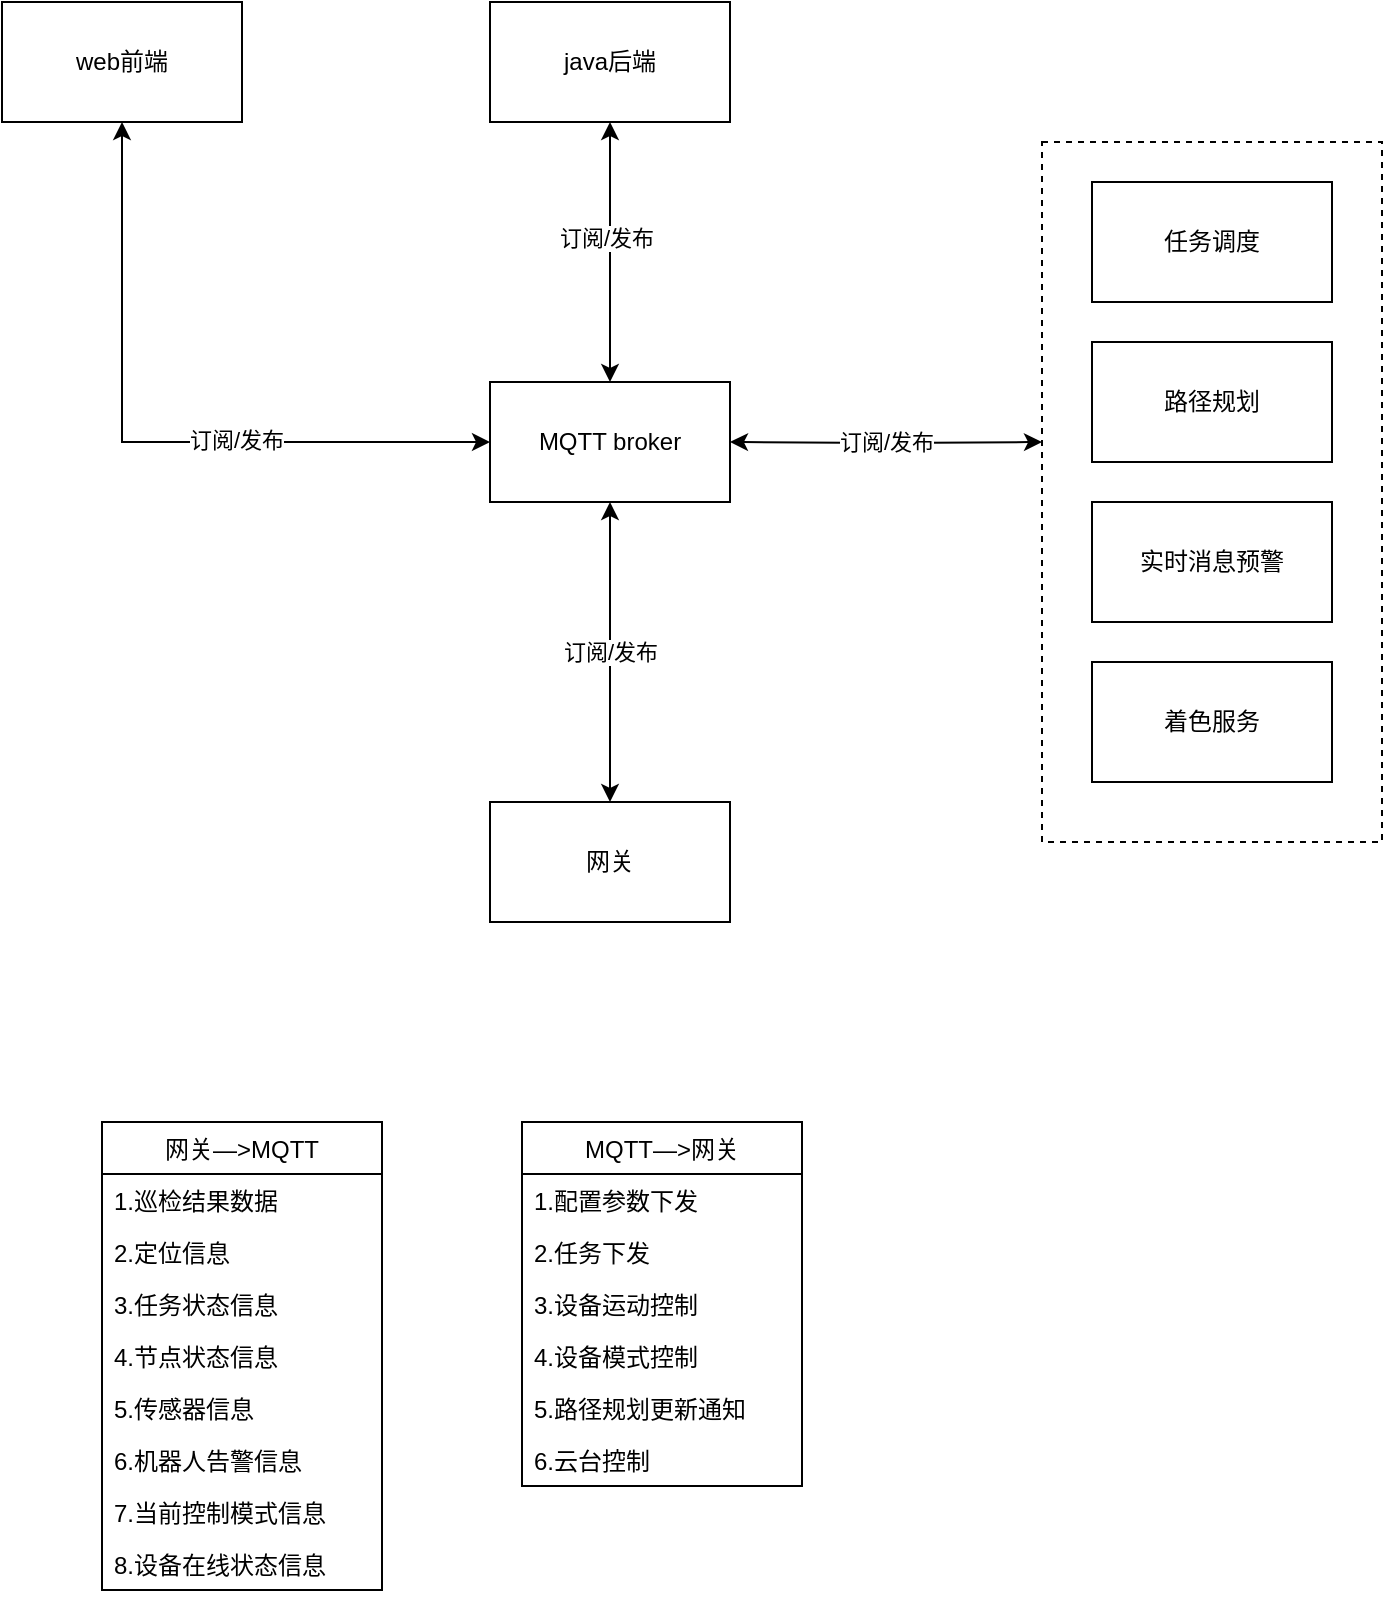 <mxfile version="14.6.3" type="github">
  <diagram id="mSy1AuAVxe22ZnLyFNmL" name="第 1 页">
    <mxGraphModel dx="1412" dy="698" grid="1" gridSize="10" guides="1" tooltips="1" connect="1" arrows="1" fold="1" page="1" pageScale="1" pageWidth="827" pageHeight="1169" math="0" shadow="0">
      <root>
        <mxCell id="0" />
        <mxCell id="1" parent="0" />
        <mxCell id="uBkenq1J7Bc0aekrVSAU-7" value="订阅/发布" style="edgeStyle=orthogonalEdgeStyle;rounded=0;orthogonalLoop=1;jettySize=auto;html=1;exitX=0.5;exitY=0;exitDx=0;exitDy=0;entryX=0.5;entryY=1;entryDx=0;entryDy=0;startArrow=classic;startFill=1;" edge="1" parent="1" source="uBkenq1J7Bc0aekrVSAU-1" target="uBkenq1J7Bc0aekrVSAU-2">
          <mxGeometry relative="1" as="geometry" />
        </mxCell>
        <mxCell id="uBkenq1J7Bc0aekrVSAU-1" value="网关" style="rounded=0;whiteSpace=wrap;html=1;" vertex="1" parent="1">
          <mxGeometry x="294" y="520" width="120" height="60" as="geometry" />
        </mxCell>
        <mxCell id="uBkenq1J7Bc0aekrVSAU-9" style="edgeStyle=orthogonalEdgeStyle;rounded=0;orthogonalLoop=1;jettySize=auto;html=1;exitX=0.5;exitY=0;exitDx=0;exitDy=0;entryX=0.5;entryY=1;entryDx=0;entryDy=0;startArrow=classic;startFill=1;" edge="1" parent="1" source="uBkenq1J7Bc0aekrVSAU-2" target="uBkenq1J7Bc0aekrVSAU-8">
          <mxGeometry relative="1" as="geometry" />
        </mxCell>
        <mxCell id="uBkenq1J7Bc0aekrVSAU-10" value="订阅/发布" style="edgeLabel;html=1;align=center;verticalAlign=middle;resizable=0;points=[];" vertex="1" connectable="0" parent="uBkenq1J7Bc0aekrVSAU-9">
          <mxGeometry x="0.108" y="2" relative="1" as="geometry">
            <mxPoint as="offset" />
          </mxGeometry>
        </mxCell>
        <mxCell id="uBkenq1J7Bc0aekrVSAU-2" value="MQTT broker" style="rounded=0;whiteSpace=wrap;html=1;" vertex="1" parent="1">
          <mxGeometry x="294" y="310" width="120" height="60" as="geometry" />
        </mxCell>
        <mxCell id="uBkenq1J7Bc0aekrVSAU-8" value="java后端" style="rounded=0;whiteSpace=wrap;html=1;" vertex="1" parent="1">
          <mxGeometry x="294" y="120" width="120" height="60" as="geometry" />
        </mxCell>
        <mxCell id="uBkenq1J7Bc0aekrVSAU-12" style="edgeStyle=orthogonalEdgeStyle;rounded=0;orthogonalLoop=1;jettySize=auto;html=1;exitX=0.5;exitY=1;exitDx=0;exitDy=0;entryX=0;entryY=0.5;entryDx=0;entryDy=0;startArrow=classic;startFill=1;" edge="1" parent="1" source="uBkenq1J7Bc0aekrVSAU-11" target="uBkenq1J7Bc0aekrVSAU-2">
          <mxGeometry relative="1" as="geometry" />
        </mxCell>
        <mxCell id="uBkenq1J7Bc0aekrVSAU-13" value="订阅/发布" style="edgeLabel;html=1;align=center;verticalAlign=middle;resizable=0;points=[];" vertex="1" connectable="0" parent="uBkenq1J7Bc0aekrVSAU-12">
          <mxGeometry x="0.258" y="1" relative="1" as="geometry">
            <mxPoint as="offset" />
          </mxGeometry>
        </mxCell>
        <mxCell id="uBkenq1J7Bc0aekrVSAU-11" value="web前端" style="rounded=0;whiteSpace=wrap;html=1;" vertex="1" parent="1">
          <mxGeometry x="50" y="120" width="120" height="60" as="geometry" />
        </mxCell>
        <mxCell id="uBkenq1J7Bc0aekrVSAU-15" value="订阅/发布" style="edgeStyle=orthogonalEdgeStyle;rounded=0;orthogonalLoop=1;jettySize=auto;html=1;exitX=0;exitY=0.5;exitDx=0;exitDy=0;entryX=1;entryY=0.5;entryDx=0;entryDy=0;startArrow=classic;startFill=1;" edge="1" parent="1" target="uBkenq1J7Bc0aekrVSAU-2">
          <mxGeometry relative="1" as="geometry">
            <mxPoint x="570" y="340" as="sourcePoint" />
          </mxGeometry>
        </mxCell>
        <mxCell id="uBkenq1J7Bc0aekrVSAU-18" value="网关—&gt;MQTT" style="swimlane;fontStyle=0;childLayout=stackLayout;horizontal=1;startSize=26;fillColor=none;horizontalStack=0;resizeParent=1;resizeParentMax=0;resizeLast=0;collapsible=1;marginBottom=0;" vertex="1" parent="1">
          <mxGeometry x="100" y="680" width="140" height="234" as="geometry">
            <mxRectangle x="100" y="680" width="110" height="26" as="alternateBounds" />
          </mxGeometry>
        </mxCell>
        <mxCell id="uBkenq1J7Bc0aekrVSAU-19" value="1.巡检结果数据" style="text;strokeColor=none;fillColor=none;align=left;verticalAlign=top;spacingLeft=4;spacingRight=4;overflow=hidden;rotatable=0;points=[[0,0.5],[1,0.5]];portConstraint=eastwest;" vertex="1" parent="uBkenq1J7Bc0aekrVSAU-18">
          <mxGeometry y="26" width="140" height="26" as="geometry" />
        </mxCell>
        <mxCell id="uBkenq1J7Bc0aekrVSAU-20" value="2.定位信息" style="text;strokeColor=none;fillColor=none;align=left;verticalAlign=top;spacingLeft=4;spacingRight=4;overflow=hidden;rotatable=0;points=[[0,0.5],[1,0.5]];portConstraint=eastwest;" vertex="1" parent="uBkenq1J7Bc0aekrVSAU-18">
          <mxGeometry y="52" width="140" height="26" as="geometry" />
        </mxCell>
        <mxCell id="uBkenq1J7Bc0aekrVSAU-21" value="3.任务状态信息" style="text;strokeColor=none;fillColor=none;align=left;verticalAlign=top;spacingLeft=4;spacingRight=4;overflow=hidden;rotatable=0;points=[[0,0.5],[1,0.5]];portConstraint=eastwest;" vertex="1" parent="uBkenq1J7Bc0aekrVSAU-18">
          <mxGeometry y="78" width="140" height="26" as="geometry" />
        </mxCell>
        <mxCell id="uBkenq1J7Bc0aekrVSAU-22" value="4.节点状态信息" style="text;strokeColor=none;fillColor=none;align=left;verticalAlign=top;spacingLeft=4;spacingRight=4;overflow=hidden;rotatable=0;points=[[0,0.5],[1,0.5]];portConstraint=eastwest;" vertex="1" parent="uBkenq1J7Bc0aekrVSAU-18">
          <mxGeometry y="104" width="140" height="26" as="geometry" />
        </mxCell>
        <mxCell id="uBkenq1J7Bc0aekrVSAU-23" value="5.传感器信息" style="text;strokeColor=none;fillColor=none;align=left;verticalAlign=top;spacingLeft=4;spacingRight=4;overflow=hidden;rotatable=0;points=[[0,0.5],[1,0.5]];portConstraint=eastwest;" vertex="1" parent="uBkenq1J7Bc0aekrVSAU-18">
          <mxGeometry y="130" width="140" height="26" as="geometry" />
        </mxCell>
        <mxCell id="uBkenq1J7Bc0aekrVSAU-24" value="6.机器人告警信息" style="text;strokeColor=none;fillColor=none;align=left;verticalAlign=top;spacingLeft=4;spacingRight=4;overflow=hidden;rotatable=0;points=[[0,0.5],[1,0.5]];portConstraint=eastwest;" vertex="1" parent="uBkenq1J7Bc0aekrVSAU-18">
          <mxGeometry y="156" width="140" height="26" as="geometry" />
        </mxCell>
        <mxCell id="uBkenq1J7Bc0aekrVSAU-25" value="7.当前控制模式信息" style="text;strokeColor=none;fillColor=none;align=left;verticalAlign=top;spacingLeft=4;spacingRight=4;overflow=hidden;rotatable=0;points=[[0,0.5],[1,0.5]];portConstraint=eastwest;" vertex="1" parent="uBkenq1J7Bc0aekrVSAU-18">
          <mxGeometry y="182" width="140" height="26" as="geometry" />
        </mxCell>
        <mxCell id="uBkenq1J7Bc0aekrVSAU-26" value="8.设备在线状态信息" style="text;strokeColor=none;fillColor=none;align=left;verticalAlign=top;spacingLeft=4;spacingRight=4;overflow=hidden;rotatable=0;points=[[0,0.5],[1,0.5]];portConstraint=eastwest;" vertex="1" parent="uBkenq1J7Bc0aekrVSAU-18">
          <mxGeometry y="208" width="140" height="26" as="geometry" />
        </mxCell>
        <mxCell id="uBkenq1J7Bc0aekrVSAU-27" value="MQTT—&gt;网关" style="swimlane;fontStyle=0;childLayout=stackLayout;horizontal=1;startSize=26;fillColor=none;horizontalStack=0;resizeParent=1;resizeParentMax=0;resizeLast=0;collapsible=1;marginBottom=0;" vertex="1" parent="1">
          <mxGeometry x="310" y="680" width="140" height="182" as="geometry">
            <mxRectangle x="100" y="680" width="110" height="26" as="alternateBounds" />
          </mxGeometry>
        </mxCell>
        <mxCell id="uBkenq1J7Bc0aekrVSAU-28" value="1.配置参数下发" style="text;strokeColor=none;fillColor=none;align=left;verticalAlign=top;spacingLeft=4;spacingRight=4;overflow=hidden;rotatable=0;points=[[0,0.5],[1,0.5]];portConstraint=eastwest;" vertex="1" parent="uBkenq1J7Bc0aekrVSAU-27">
          <mxGeometry y="26" width="140" height="26" as="geometry" />
        </mxCell>
        <mxCell id="uBkenq1J7Bc0aekrVSAU-29" value="2.任务下发" style="text;strokeColor=none;fillColor=none;align=left;verticalAlign=top;spacingLeft=4;spacingRight=4;overflow=hidden;rotatable=0;points=[[0,0.5],[1,0.5]];portConstraint=eastwest;" vertex="1" parent="uBkenq1J7Bc0aekrVSAU-27">
          <mxGeometry y="52" width="140" height="26" as="geometry" />
        </mxCell>
        <mxCell id="uBkenq1J7Bc0aekrVSAU-30" value="3.设备运动控制" style="text;strokeColor=none;fillColor=none;align=left;verticalAlign=top;spacingLeft=4;spacingRight=4;overflow=hidden;rotatable=0;points=[[0,0.5],[1,0.5]];portConstraint=eastwest;" vertex="1" parent="uBkenq1J7Bc0aekrVSAU-27">
          <mxGeometry y="78" width="140" height="26" as="geometry" />
        </mxCell>
        <mxCell id="uBkenq1J7Bc0aekrVSAU-31" value="4.设备模式控制" style="text;strokeColor=none;fillColor=none;align=left;verticalAlign=top;spacingLeft=4;spacingRight=4;overflow=hidden;rotatable=0;points=[[0,0.5],[1,0.5]];portConstraint=eastwest;" vertex="1" parent="uBkenq1J7Bc0aekrVSAU-27">
          <mxGeometry y="104" width="140" height="26" as="geometry" />
        </mxCell>
        <mxCell id="uBkenq1J7Bc0aekrVSAU-32" value="5.路径规划更新通知" style="text;strokeColor=none;fillColor=none;align=left;verticalAlign=top;spacingLeft=4;spacingRight=4;overflow=hidden;rotatable=0;points=[[0,0.5],[1,0.5]];portConstraint=eastwest;" vertex="1" parent="uBkenq1J7Bc0aekrVSAU-27">
          <mxGeometry y="130" width="140" height="26" as="geometry" />
        </mxCell>
        <mxCell id="uBkenq1J7Bc0aekrVSAU-36" value="6.云台控制" style="text;strokeColor=none;fillColor=none;align=left;verticalAlign=top;spacingLeft=4;spacingRight=4;overflow=hidden;rotatable=0;points=[[0,0.5],[1,0.5]];portConstraint=eastwest;" vertex="1" parent="uBkenq1J7Bc0aekrVSAU-27">
          <mxGeometry y="156" width="140" height="26" as="geometry" />
        </mxCell>
        <mxCell id="uBkenq1J7Bc0aekrVSAU-37" value="" style="rounded=0;whiteSpace=wrap;html=1;dashed=1;" vertex="1" parent="1">
          <mxGeometry x="570" y="190" width="170" height="350" as="geometry" />
        </mxCell>
        <mxCell id="uBkenq1J7Bc0aekrVSAU-38" value="任务调度" style="rounded=0;whiteSpace=wrap;html=1;" vertex="1" parent="1">
          <mxGeometry x="595" y="210" width="120" height="60" as="geometry" />
        </mxCell>
        <mxCell id="uBkenq1J7Bc0aekrVSAU-39" value="路径规划" style="rounded=0;whiteSpace=wrap;html=1;" vertex="1" parent="1">
          <mxGeometry x="595" y="290" width="120" height="60" as="geometry" />
        </mxCell>
        <mxCell id="uBkenq1J7Bc0aekrVSAU-40" value="实时消息预警" style="rounded=0;whiteSpace=wrap;html=1;" vertex="1" parent="1">
          <mxGeometry x="595" y="370" width="120" height="60" as="geometry" />
        </mxCell>
        <mxCell id="uBkenq1J7Bc0aekrVSAU-41" value="着色服务" style="rounded=0;whiteSpace=wrap;html=1;" vertex="1" parent="1">
          <mxGeometry x="595" y="450" width="120" height="60" as="geometry" />
        </mxCell>
      </root>
    </mxGraphModel>
  </diagram>
</mxfile>
